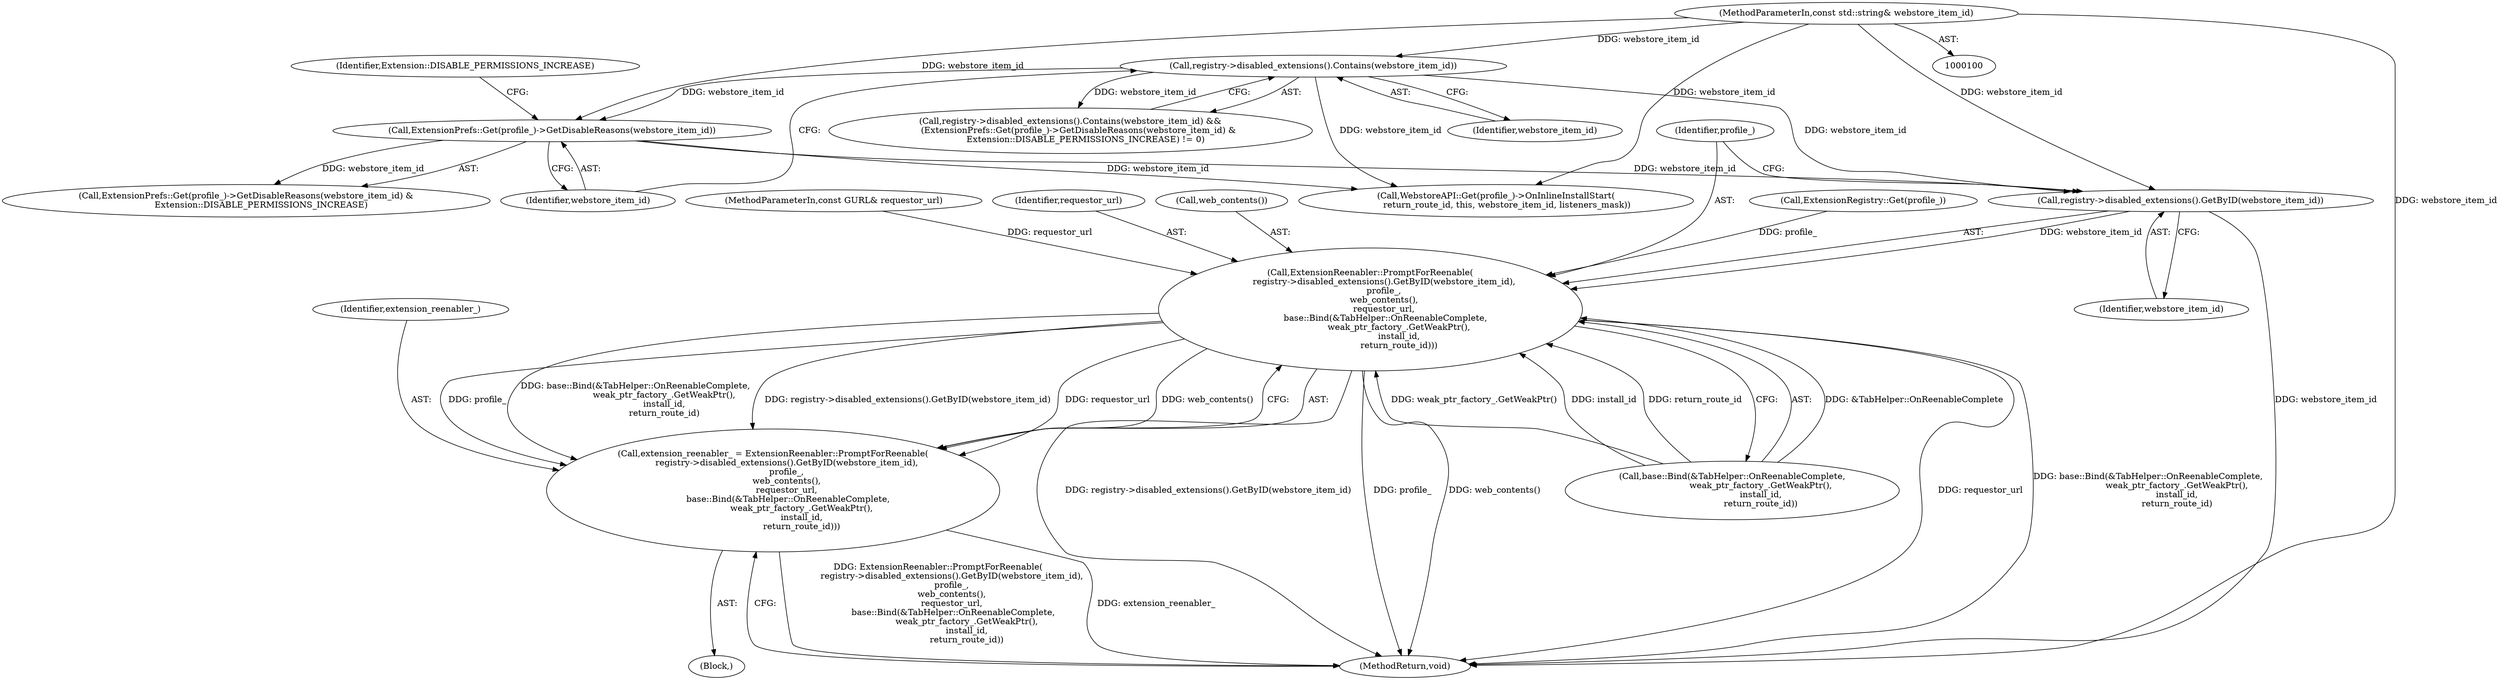 digraph "1_Chrome_d30a8bd191f17b61938fc87890bffc80049b0774_1@del" {
"1000142" [label="(Call,registry->disabled_extensions().GetByID(webstore_item_id))"];
"1000129" [label="(Call,registry->disabled_extensions().Contains(webstore_item_id))"];
"1000104" [label="(MethodParameterIn,const std::string& webstore_item_id)"];
"1000133" [label="(Call,ExtensionPrefs::Get(profile_)->GetDisableReasons(webstore_item_id))"];
"1000141" [label="(Call,ExtensionReenabler::PromptForReenable(\n          registry->disabled_extensions().GetByID(webstore_item_id),\n          profile_,\n          web_contents(),\n          requestor_url,\n           base::Bind(&TabHelper::OnReenableComplete,\n                     weak_ptr_factory_.GetWeakPtr(),\n                     install_id,\n                     return_route_id)))"];
"1000139" [label="(Call,extension_reenabler_ = ExtensionReenabler::PromptForReenable(\n          registry->disabled_extensions().GetByID(webstore_item_id),\n          profile_,\n          web_contents(),\n          requestor_url,\n           base::Bind(&TabHelper::OnReenableComplete,\n                     weak_ptr_factory_.GetWeakPtr(),\n                     install_id,\n                     return_route_id)))"];
"1000145" [label="(Call,web_contents())"];
"1000128" [label="(Call,registry->disabled_extensions().Contains(webstore_item_id) &&\n      (ExtensionPrefs::Get(profile_)->GetDisableReasons(webstore_item_id) &\n           Extension::DISABLE_PERMISSIONS_INCREASE) != 0)"];
"1000130" [label="(Identifier,webstore_item_id)"];
"1000129" [label="(Call,registry->disabled_extensions().Contains(webstore_item_id))"];
"1000132" [label="(Call,ExtensionPrefs::Get(profile_)->GetDisableReasons(webstore_item_id) &\n           Extension::DISABLE_PERMISSIONS_INCREASE)"];
"1000172" [label="(MethodReturn,void)"];
"1000144" [label="(Identifier,profile_)"];
"1000125" [label="(Call,ExtensionRegistry::Get(profile_))"];
"1000140" [label="(Identifier,extension_reenabler_)"];
"1000147" [label="(Call,base::Bind(&TabHelper::OnReenableComplete,\n                     weak_ptr_factory_.GetWeakPtr(),\n                     install_id,\n                     return_route_id))"];
"1000134" [label="(Identifier,webstore_item_id)"];
"1000137" [label="(Block,)"];
"1000141" [label="(Call,ExtensionReenabler::PromptForReenable(\n          registry->disabled_extensions().GetByID(webstore_item_id),\n          profile_,\n          web_contents(),\n          requestor_url,\n           base::Bind(&TabHelper::OnReenableComplete,\n                     weak_ptr_factory_.GetWeakPtr(),\n                     install_id,\n                     return_route_id)))"];
"1000142" [label="(Call,registry->disabled_extensions().GetByID(webstore_item_id))"];
"1000133" [label="(Call,ExtensionPrefs::Get(profile_)->GetDisableReasons(webstore_item_id))"];
"1000105" [label="(MethodParameterIn,const GURL& requestor_url)"];
"1000104" [label="(MethodParameterIn,const std::string& webstore_item_id)"];
"1000139" [label="(Call,extension_reenabler_ = ExtensionReenabler::PromptForReenable(\n          registry->disabled_extensions().GetByID(webstore_item_id),\n          profile_,\n          web_contents(),\n          requestor_url,\n           base::Bind(&TabHelper::OnReenableComplete,\n                     weak_ptr_factory_.GetWeakPtr(),\n                     install_id,\n                     return_route_id)))"];
"1000135" [label="(Identifier,Extension::DISABLE_PERMISSIONS_INCREASE)"];
"1000146" [label="(Identifier,requestor_url)"];
"1000155" [label="(Call,WebstoreAPI::Get(profile_)->OnInlineInstallStart(\n        return_route_id, this, webstore_item_id, listeners_mask))"];
"1000143" [label="(Identifier,webstore_item_id)"];
"1000142" -> "1000141"  [label="AST: "];
"1000142" -> "1000143"  [label="CFG: "];
"1000143" -> "1000142"  [label="AST: "];
"1000144" -> "1000142"  [label="CFG: "];
"1000142" -> "1000172"  [label="DDG: webstore_item_id"];
"1000142" -> "1000141"  [label="DDG: webstore_item_id"];
"1000129" -> "1000142"  [label="DDG: webstore_item_id"];
"1000133" -> "1000142"  [label="DDG: webstore_item_id"];
"1000104" -> "1000142"  [label="DDG: webstore_item_id"];
"1000129" -> "1000128"  [label="AST: "];
"1000129" -> "1000130"  [label="CFG: "];
"1000130" -> "1000129"  [label="AST: "];
"1000134" -> "1000129"  [label="CFG: "];
"1000128" -> "1000129"  [label="CFG: "];
"1000129" -> "1000128"  [label="DDG: webstore_item_id"];
"1000104" -> "1000129"  [label="DDG: webstore_item_id"];
"1000129" -> "1000133"  [label="DDG: webstore_item_id"];
"1000129" -> "1000155"  [label="DDG: webstore_item_id"];
"1000104" -> "1000100"  [label="AST: "];
"1000104" -> "1000172"  [label="DDG: webstore_item_id"];
"1000104" -> "1000133"  [label="DDG: webstore_item_id"];
"1000104" -> "1000155"  [label="DDG: webstore_item_id"];
"1000133" -> "1000132"  [label="AST: "];
"1000133" -> "1000134"  [label="CFG: "];
"1000134" -> "1000133"  [label="AST: "];
"1000135" -> "1000133"  [label="CFG: "];
"1000133" -> "1000132"  [label="DDG: webstore_item_id"];
"1000133" -> "1000155"  [label="DDG: webstore_item_id"];
"1000141" -> "1000139"  [label="AST: "];
"1000141" -> "1000147"  [label="CFG: "];
"1000144" -> "1000141"  [label="AST: "];
"1000145" -> "1000141"  [label="AST: "];
"1000146" -> "1000141"  [label="AST: "];
"1000147" -> "1000141"  [label="AST: "];
"1000139" -> "1000141"  [label="CFG: "];
"1000141" -> "1000172"  [label="DDG: registry->disabled_extensions().GetByID(webstore_item_id)"];
"1000141" -> "1000172"  [label="DDG: profile_"];
"1000141" -> "1000172"  [label="DDG: web_contents()"];
"1000141" -> "1000172"  [label="DDG: requestor_url"];
"1000141" -> "1000172"  [label="DDG: base::Bind(&TabHelper::OnReenableComplete,\n                     weak_ptr_factory_.GetWeakPtr(),\n                     install_id,\n                     return_route_id)"];
"1000141" -> "1000139"  [label="DDG: profile_"];
"1000141" -> "1000139"  [label="DDG: base::Bind(&TabHelper::OnReenableComplete,\n                     weak_ptr_factory_.GetWeakPtr(),\n                     install_id,\n                     return_route_id)"];
"1000141" -> "1000139"  [label="DDG: registry->disabled_extensions().GetByID(webstore_item_id)"];
"1000141" -> "1000139"  [label="DDG: requestor_url"];
"1000141" -> "1000139"  [label="DDG: web_contents()"];
"1000125" -> "1000141"  [label="DDG: profile_"];
"1000105" -> "1000141"  [label="DDG: requestor_url"];
"1000147" -> "1000141"  [label="DDG: &TabHelper::OnReenableComplete"];
"1000147" -> "1000141"  [label="DDG: weak_ptr_factory_.GetWeakPtr()"];
"1000147" -> "1000141"  [label="DDG: install_id"];
"1000147" -> "1000141"  [label="DDG: return_route_id"];
"1000139" -> "1000137"  [label="AST: "];
"1000140" -> "1000139"  [label="AST: "];
"1000172" -> "1000139"  [label="CFG: "];
"1000139" -> "1000172"  [label="DDG: ExtensionReenabler::PromptForReenable(\n          registry->disabled_extensions().GetByID(webstore_item_id),\n          profile_,\n          web_contents(),\n          requestor_url,\n           base::Bind(&TabHelper::OnReenableComplete,\n                     weak_ptr_factory_.GetWeakPtr(),\n                     install_id,\n                     return_route_id))"];
"1000139" -> "1000172"  [label="DDG: extension_reenabler_"];
}
